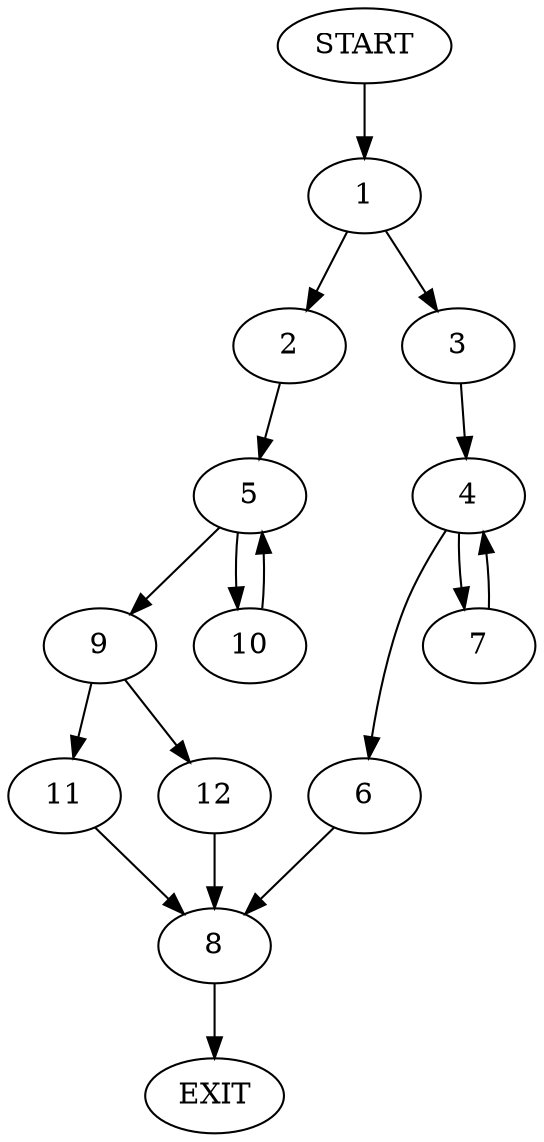 digraph {
0 [label="START"]
13 [label="EXIT"]
0 -> 1
1 -> 2
1 -> 3
3 -> 4
2 -> 5
4 -> 6
4 -> 7
7 -> 4
6 -> 8
8 -> 13
5 -> 9
5 -> 10
10 -> 5
9 -> 11
9 -> 12
11 -> 8
12 -> 8
}
